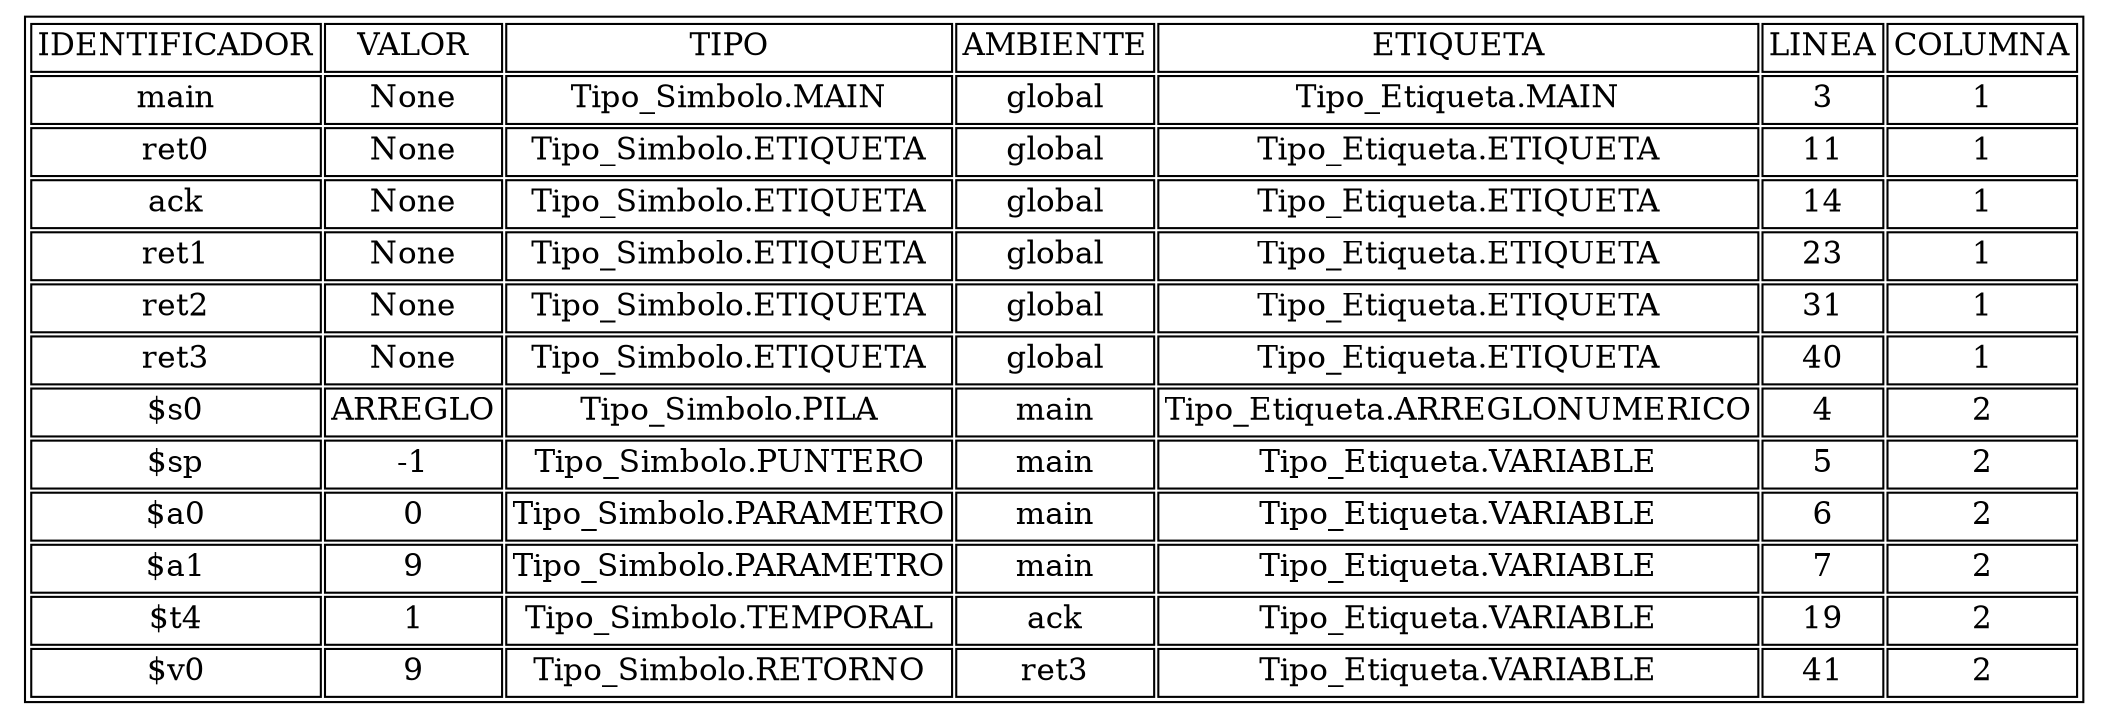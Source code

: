 digraph tabla{
graph [ratio=fill];node [label="\N", fontsize=15, shape=plaintext];
graph [bb="0,0,352,154"];
arset [label=<<TABLE ALIGN="LEFT">
<TR><TD>IDENTIFICADOR</TD><TD>VALOR</TD><TD>TIPO</TD><TD>AMBIENTE</TD><TD>ETIQUETA</TD><TD>LINEA</TD><TD>COLUMNA</TD></TR>
<TR><TD>main</TD><TD>None</TD><TD>Tipo_Simbolo.MAIN</TD><TD>global</TD><TD>Tipo_Etiqueta.MAIN</TD><TD>3</TD><TD>1</TD></TR>
<TR><TD>ret0</TD><TD>None</TD><TD>Tipo_Simbolo.ETIQUETA</TD><TD>global</TD><TD>Tipo_Etiqueta.ETIQUETA</TD><TD>11</TD><TD>1</TD></TR>
<TR><TD>ack</TD><TD>None</TD><TD>Tipo_Simbolo.ETIQUETA</TD><TD>global</TD><TD>Tipo_Etiqueta.ETIQUETA</TD><TD>14</TD><TD>1</TD></TR>
<TR><TD>ret1</TD><TD>None</TD><TD>Tipo_Simbolo.ETIQUETA</TD><TD>global</TD><TD>Tipo_Etiqueta.ETIQUETA</TD><TD>23</TD><TD>1</TD></TR>
<TR><TD>ret2</TD><TD>None</TD><TD>Tipo_Simbolo.ETIQUETA</TD><TD>global</TD><TD>Tipo_Etiqueta.ETIQUETA</TD><TD>31</TD><TD>1</TD></TR>
<TR><TD>ret3</TD><TD>None</TD><TD>Tipo_Simbolo.ETIQUETA</TD><TD>global</TD><TD>Tipo_Etiqueta.ETIQUETA</TD><TD>40</TD><TD>1</TD></TR>
<TR><TD>$s0</TD><TD>ARREGLO</TD><TD>Tipo_Simbolo.PILA</TD><TD>main</TD><TD>Tipo_Etiqueta.ARREGLONUMERICO</TD><TD>4</TD><TD>2</TD></TR>
<TR><TD>$sp</TD><TD>-1</TD><TD>Tipo_Simbolo.PUNTERO</TD><TD>main</TD><TD>Tipo_Etiqueta.VARIABLE</TD><TD>5</TD><TD>2</TD></TR>
<TR><TD>$a0</TD><TD>0</TD><TD>Tipo_Simbolo.PARAMETRO</TD><TD>main</TD><TD>Tipo_Etiqueta.VARIABLE</TD><TD>6</TD><TD>2</TD></TR>
<TR><TD>$a1</TD><TD>9</TD><TD>Tipo_Simbolo.PARAMETRO</TD><TD>main</TD><TD>Tipo_Etiqueta.VARIABLE</TD><TD>7</TD><TD>2</TD></TR>
<TR><TD>$t4</TD><TD>1</TD><TD>Tipo_Simbolo.TEMPORAL</TD><TD>ack</TD><TD>Tipo_Etiqueta.VARIABLE</TD><TD>19</TD><TD>2</TD></TR>
<TR><TD>$v0</TD><TD>9</TD><TD>Tipo_Simbolo.RETORNO</TD><TD>ret3</TD><TD>Tipo_Etiqueta.VARIABLE</TD><TD>41</TD><TD>2</TD></TR>
</TABLE>
>, ];
}